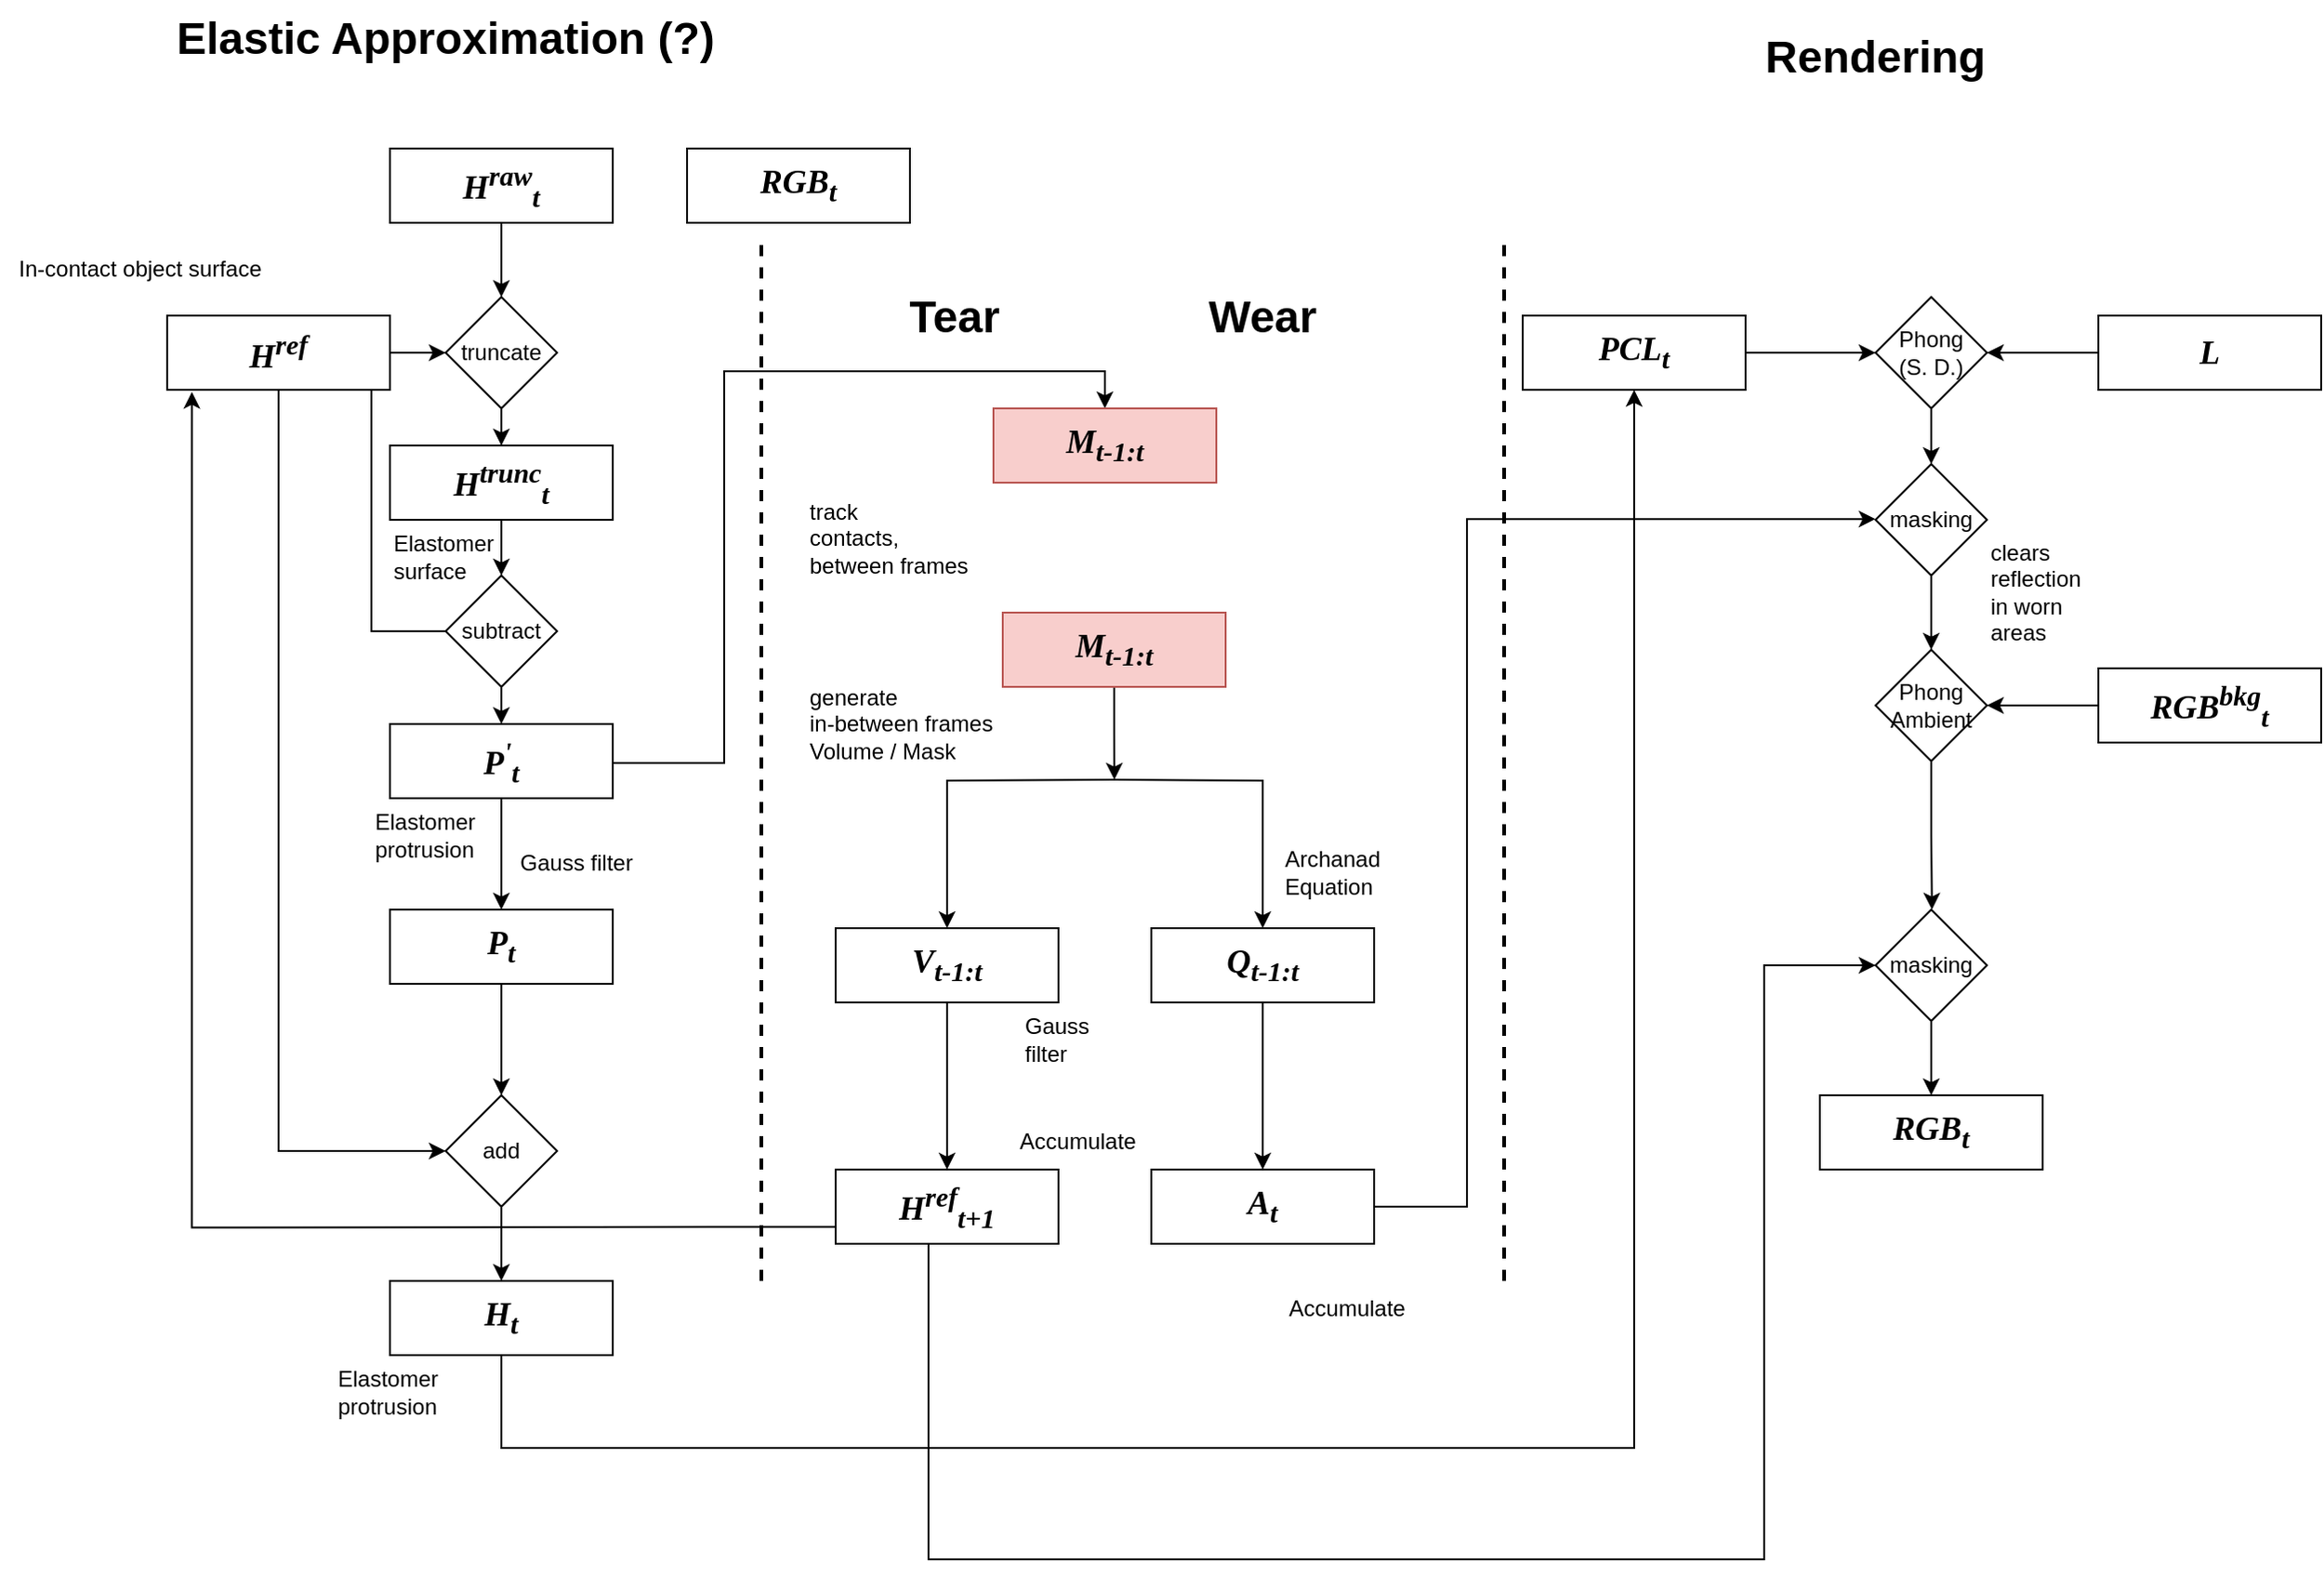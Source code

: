 <mxfile version="24.1.0" type="device" pages="3">
  <diagram name="Extending Daniel&#39;s method" id="ooUqjmjmIbfrKa-mcpCX">
    <mxGraphModel dx="3482" dy="1335" grid="1" gridSize="10" guides="1" tooltips="1" connect="1" arrows="1" fold="1" page="1" pageScale="1" pageWidth="1169" pageHeight="827" math="0" shadow="0">
      <root>
        <mxCell id="0" />
        <mxCell id="1" parent="0" />
        <mxCell id="TAh-2UNmr6XDwjrgwEQg-4" style="edgeStyle=orthogonalEdgeStyle;rounded=0;orthogonalLoop=1;jettySize=auto;html=1;exitX=1;exitY=0.5;exitDx=0;exitDy=0;entryX=0;entryY=0.5;entryDx=0;entryDy=0;" parent="1" source="HhCScHTacRyFB8H0T7YY-1" target="TAh-2UNmr6XDwjrgwEQg-10" edge="1">
          <mxGeometry relative="1" as="geometry" />
        </mxCell>
        <mxCell id="TAh-2UNmr6XDwjrgwEQg-6" style="edgeStyle=orthogonalEdgeStyle;rounded=0;orthogonalLoop=1;jettySize=auto;html=1;exitX=0.996;exitY=0.846;exitDx=0;exitDy=0;entryX=1;entryY=0.5;entryDx=0;entryDy=0;exitPerimeter=0;" parent="1" source="HhCScHTacRyFB8H0T7YY-1" target="TAh-2UNmr6XDwjrgwEQg-14" edge="1">
          <mxGeometry relative="1" as="geometry">
            <mxPoint x="210" y="410" as="targetPoint" />
            <Array as="points">
              <mxPoint x="120" y="260" />
              <mxPoint x="110" y="260" />
              <mxPoint x="110" y="410" />
            </Array>
          </mxGeometry>
        </mxCell>
        <mxCell id="TAh-2UNmr6XDwjrgwEQg-19" style="edgeStyle=orthogonalEdgeStyle;rounded=0;orthogonalLoop=1;jettySize=auto;html=1;exitX=1;exitY=0.5;exitDx=0;exitDy=0;entryX=0;entryY=0.5;entryDx=0;entryDy=0;" parent="1" source="HhCScHTacRyFB8H0T7YY-1" target="TAh-2UNmr6XDwjrgwEQg-23" edge="1">
          <mxGeometry relative="1" as="geometry">
            <Array as="points">
              <mxPoint x="120" y="250" />
              <mxPoint x="60" y="250" />
              <mxPoint x="60" y="690" />
            </Array>
          </mxGeometry>
        </mxCell>
        <mxCell id="HhCScHTacRyFB8H0T7YY-1" value="&lt;b&gt;&lt;i&gt;&lt;font style=&quot;font-size: 18px;&quot; face=&quot;Times New Roman&quot;&gt;H&lt;sup&gt;ref&lt;/sup&gt;&lt;/font&gt;&lt;/i&gt;&lt;/b&gt;" style="rounded=0;whiteSpace=wrap;html=1;" parent="1" vertex="1">
          <mxGeometry y="240" width="120" height="40" as="geometry" />
        </mxCell>
        <mxCell id="TAh-2UNmr6XDwjrgwEQg-3" style="edgeStyle=orthogonalEdgeStyle;rounded=0;orthogonalLoop=1;jettySize=auto;html=1;exitX=0.5;exitY=1;exitDx=0;exitDy=0;entryX=0.5;entryY=0;entryDx=0;entryDy=0;" parent="1" source="TAh-2UNmr6XDwjrgwEQg-1" target="TAh-2UNmr6XDwjrgwEQg-10" edge="1">
          <mxGeometry relative="1" as="geometry" />
        </mxCell>
        <mxCell id="TAh-2UNmr6XDwjrgwEQg-1" value="&lt;b&gt;&lt;i&gt;&lt;font style=&quot;font-size: 18px;&quot; face=&quot;Times New Roman&quot;&gt;H&lt;sup&gt;raw&lt;/sup&gt;&lt;sub&gt;t&lt;/sub&gt;&lt;/font&gt;&lt;/i&gt;&lt;/b&gt;" style="rounded=0;whiteSpace=wrap;html=1;" parent="1" vertex="1">
          <mxGeometry x="120" y="150" width="120" height="40" as="geometry" />
        </mxCell>
        <mxCell id="TAh-2UNmr6XDwjrgwEQg-7" style="edgeStyle=orthogonalEdgeStyle;rounded=0;orthogonalLoop=1;jettySize=auto;html=1;exitX=0.5;exitY=1;exitDx=0;exitDy=0;entryX=0.5;entryY=0;entryDx=0;entryDy=0;" parent="1" source="TAh-2UNmr6XDwjrgwEQg-2" target="TAh-2UNmr6XDwjrgwEQg-14" edge="1">
          <mxGeometry relative="1" as="geometry">
            <mxPoint x="179.94" y="384.02" as="targetPoint" />
          </mxGeometry>
        </mxCell>
        <mxCell id="TAh-2UNmr6XDwjrgwEQg-2" value="&lt;b&gt;&lt;i&gt;&lt;font style=&quot;font-size: 18px;&quot; face=&quot;Times New Roman&quot;&gt;H&lt;sup&gt;trunc&lt;/sup&gt;&lt;sub&gt;t&lt;/sub&gt;&lt;/font&gt;&lt;/i&gt;&lt;/b&gt;" style="rounded=0;whiteSpace=wrap;html=1;" parent="1" vertex="1">
          <mxGeometry x="120" y="310" width="120" height="40" as="geometry" />
        </mxCell>
        <mxCell id="TAh-2UNmr6XDwjrgwEQg-17" style="edgeStyle=orthogonalEdgeStyle;rounded=0;orthogonalLoop=1;jettySize=auto;html=1;exitX=0.5;exitY=1;exitDx=0;exitDy=0;entryX=0.5;entryY=0;entryDx=0;entryDy=0;" parent="1" source="TAh-2UNmr6XDwjrgwEQg-5" target="TAh-2UNmr6XDwjrgwEQg-15" edge="1">
          <mxGeometry relative="1" as="geometry">
            <mxPoint x="180" y="600" as="targetPoint" />
          </mxGeometry>
        </mxCell>
        <mxCell id="TAh-2UNmr6XDwjrgwEQg-52" style="edgeStyle=orthogonalEdgeStyle;rounded=0;orthogonalLoop=1;jettySize=auto;html=1;exitX=1;exitY=0.5;exitDx=0;exitDy=0;entryX=0.5;entryY=0;entryDx=0;entryDy=0;" parent="1" target="TAh-2UNmr6XDwjrgwEQg-56" edge="1">
          <mxGeometry relative="1" as="geometry">
            <mxPoint x="383.66" y="272.16" as="targetPoint" />
            <mxPoint x="220" y="480" as="sourcePoint" />
            <Array as="points">
              <mxPoint x="300" y="481" />
              <mxPoint x="300" y="270" />
              <mxPoint x="505" y="270" />
            </Array>
          </mxGeometry>
        </mxCell>
        <mxCell id="TAh-2UNmr6XDwjrgwEQg-5" value="&lt;b&gt;&lt;i&gt;&lt;font style=&quot;font-size: 18px;&quot; face=&quot;Times New Roman&quot;&gt;P&lt;sup&gt;&#39;&lt;/sup&gt;&lt;sub&gt;t&lt;/sub&gt;&lt;/font&gt;&lt;/i&gt;&lt;/b&gt;" style="rounded=0;whiteSpace=wrap;html=1;" parent="1" vertex="1">
          <mxGeometry x="120" y="460" width="120" height="40" as="geometry" />
        </mxCell>
        <mxCell id="TAh-2UNmr6XDwjrgwEQg-11" style="edgeStyle=orthogonalEdgeStyle;rounded=0;orthogonalLoop=1;jettySize=auto;html=1;exitX=0.5;exitY=1;exitDx=0;exitDy=0;" parent="1" source="TAh-2UNmr6XDwjrgwEQg-10" target="TAh-2UNmr6XDwjrgwEQg-2" edge="1">
          <mxGeometry relative="1" as="geometry" />
        </mxCell>
        <mxCell id="TAh-2UNmr6XDwjrgwEQg-10" value="truncate" style="rhombus;whiteSpace=wrap;html=1;" parent="1" vertex="1">
          <mxGeometry x="150" y="230" width="60" height="60" as="geometry" />
        </mxCell>
        <mxCell id="TAh-2UNmr6XDwjrgwEQg-13" style="edgeStyle=orthogonalEdgeStyle;rounded=0;orthogonalLoop=1;jettySize=auto;html=1;exitX=0.526;exitY=0.953;exitDx=0;exitDy=0;entryX=0.5;entryY=0;entryDx=0;entryDy=0;exitPerimeter=0;" parent="1" source="TAh-2UNmr6XDwjrgwEQg-14" target="TAh-2UNmr6XDwjrgwEQg-5" edge="1">
          <mxGeometry relative="1" as="geometry">
            <mxPoint x="180" y="440" as="sourcePoint" />
          </mxGeometry>
        </mxCell>
        <mxCell id="TAh-2UNmr6XDwjrgwEQg-14" value="subtract" style="rhombus;whiteSpace=wrap;html=1;" parent="1" vertex="1">
          <mxGeometry x="150" y="380" width="60" height="60" as="geometry" />
        </mxCell>
        <mxCell id="TAh-2UNmr6XDwjrgwEQg-26" style="edgeStyle=orthogonalEdgeStyle;rounded=0;orthogonalLoop=1;jettySize=auto;html=1;exitX=0.5;exitY=1;exitDx=0;exitDy=0;entryX=0.5;entryY=0;entryDx=0;entryDy=0;" parent="1" source="TAh-2UNmr6XDwjrgwEQg-15" target="TAh-2UNmr6XDwjrgwEQg-23" edge="1">
          <mxGeometry relative="1" as="geometry" />
        </mxCell>
        <mxCell id="TAh-2UNmr6XDwjrgwEQg-15" value="&lt;b&gt;&lt;i&gt;&lt;font style=&quot;font-size: 18px;&quot; face=&quot;Times New Roman&quot;&gt;P&lt;sub&gt;t&lt;/sub&gt;&lt;/font&gt;&lt;/i&gt;&lt;/b&gt;" style="rounded=0;whiteSpace=wrap;html=1;" parent="1" vertex="1">
          <mxGeometry x="120" y="560" width="120" height="40" as="geometry" />
        </mxCell>
        <mxCell id="TAh-2UNmr6XDwjrgwEQg-36" style="edgeStyle=orthogonalEdgeStyle;rounded=0;orthogonalLoop=1;jettySize=auto;html=1;exitX=1;exitY=0.5;exitDx=0;exitDy=0;" parent="1" source="TAh-2UNmr6XDwjrgwEQg-20" edge="1">
          <mxGeometry relative="1" as="geometry">
            <mxPoint x="920" y="260" as="targetPoint" />
          </mxGeometry>
        </mxCell>
        <mxCell id="TAh-2UNmr6XDwjrgwEQg-20" value="&lt;b&gt;&lt;i&gt;&lt;font style=&quot;font-size: 18px;&quot; face=&quot;Times New Roman&quot;&gt;PCL&lt;sub&gt;t&lt;/sub&gt;&lt;/font&gt;&lt;/i&gt;&lt;/b&gt;" style="rounded=0;whiteSpace=wrap;html=1;" parent="1" vertex="1">
          <mxGeometry x="730" y="240" width="120" height="40" as="geometry" />
        </mxCell>
        <mxCell id="TAh-2UNmr6XDwjrgwEQg-21" value="" style="endArrow=none;dashed=1;html=1;strokeWidth=2;rounded=0;" parent="1" edge="1">
          <mxGeometry width="50" height="50" relative="1" as="geometry">
            <mxPoint x="320" y="760" as="sourcePoint" />
            <mxPoint x="320" y="196" as="targetPoint" />
          </mxGeometry>
        </mxCell>
        <mxCell id="TAh-2UNmr6XDwjrgwEQg-35" style="edgeStyle=orthogonalEdgeStyle;rounded=0;orthogonalLoop=1;jettySize=auto;html=1;exitX=0.5;exitY=1;exitDx=0;exitDy=0;" parent="1" source="TAh-2UNmr6XDwjrgwEQg-22" target="TAh-2UNmr6XDwjrgwEQg-20" edge="1">
          <mxGeometry relative="1" as="geometry">
            <Array as="points">
              <mxPoint x="180" y="850" />
              <mxPoint x="790" y="850" />
            </Array>
          </mxGeometry>
        </mxCell>
        <mxCell id="TAh-2UNmr6XDwjrgwEQg-22" value="&lt;b&gt;&lt;i&gt;&lt;font style=&quot;font-size: 18px;&quot; face=&quot;Times New Roman&quot;&gt;H&lt;sub&gt;t&lt;/sub&gt;&lt;/font&gt;&lt;/i&gt;&lt;/b&gt;" style="rounded=0;whiteSpace=wrap;html=1;" parent="1" vertex="1">
          <mxGeometry x="120" y="760" width="120" height="40" as="geometry" />
        </mxCell>
        <mxCell id="TAh-2UNmr6XDwjrgwEQg-25" style="edgeStyle=orthogonalEdgeStyle;rounded=0;orthogonalLoop=1;jettySize=auto;html=1;exitX=0.5;exitY=1;exitDx=0;exitDy=0;entryX=0.5;entryY=0;entryDx=0;entryDy=0;" parent="1" source="TAh-2UNmr6XDwjrgwEQg-23" target="TAh-2UNmr6XDwjrgwEQg-22" edge="1">
          <mxGeometry relative="1" as="geometry" />
        </mxCell>
        <mxCell id="TAh-2UNmr6XDwjrgwEQg-23" value="add" style="rhombus;whiteSpace=wrap;html=1;" parent="1" vertex="1">
          <mxGeometry x="150" y="660" width="60" height="60" as="geometry" />
        </mxCell>
        <mxCell id="TAh-2UNmr6XDwjrgwEQg-27" value="" style="endArrow=none;dashed=1;html=1;strokeWidth=2;rounded=0;" parent="1" edge="1">
          <mxGeometry width="50" height="50" relative="1" as="geometry">
            <mxPoint x="720" y="760" as="sourcePoint" />
            <mxPoint x="720" y="196" as="targetPoint" />
          </mxGeometry>
        </mxCell>
        <mxCell id="TAh-2UNmr6XDwjrgwEQg-28" value="&lt;h1 style=&quot;margin-top: 0px;&quot;&gt;Elastic Approximation (?)&lt;/h1&gt;" style="text;html=1;whiteSpace=wrap;overflow=hidden;rounded=0;align=center;" parent="1" vertex="1">
          <mxGeometry x="-30" y="70" width="360" height="40" as="geometry" />
        </mxCell>
        <mxCell id="TAh-2UNmr6XDwjrgwEQg-29" value="&lt;h1 style=&quot;margin-top: 0px;&quot;&gt;Rendering&lt;/h1&gt;" style="text;html=1;whiteSpace=wrap;overflow=hidden;rounded=0;align=center;" parent="1" vertex="1">
          <mxGeometry x="740" y="80" width="360" height="40" as="geometry" />
        </mxCell>
        <mxCell id="TAh-2UNmr6XDwjrgwEQg-30" value="In-contact object surface" style="text;html=1;align=center;verticalAlign=middle;resizable=0;points=[];autosize=1;strokeColor=none;fillColor=none;" parent="1" vertex="1">
          <mxGeometry x="-90" y="200" width="150" height="30" as="geometry" />
        </mxCell>
        <mxCell id="TAh-2UNmr6XDwjrgwEQg-31" value="Elastomer&amp;nbsp;&lt;div&gt;surface&lt;/div&gt;" style="text;html=1;align=left;verticalAlign=middle;resizable=0;points=[];autosize=1;strokeColor=none;fillColor=none;" parent="1" vertex="1">
          <mxGeometry x="120" y="350" width="80" height="40" as="geometry" />
        </mxCell>
        <mxCell id="TAh-2UNmr6XDwjrgwEQg-32" value="Elastomer&amp;nbsp;&lt;div&gt;protrusion&lt;/div&gt;" style="text;html=1;align=left;verticalAlign=middle;resizable=0;points=[];autosize=1;strokeColor=none;fillColor=none;" parent="1" vertex="1">
          <mxGeometry x="110" y="500" width="80" height="40" as="geometry" />
        </mxCell>
        <mxCell id="TAh-2UNmr6XDwjrgwEQg-33" value="Elastomer&amp;nbsp;&lt;div&gt;protrusion&lt;/div&gt;" style="text;html=1;align=left;verticalAlign=middle;resizable=0;points=[];autosize=1;strokeColor=none;fillColor=none;" parent="1" vertex="1">
          <mxGeometry x="90" y="800" width="80" height="40" as="geometry" />
        </mxCell>
        <mxCell id="TAh-2UNmr6XDwjrgwEQg-37" value="&lt;b&gt;&lt;i&gt;&lt;font style=&quot;font-size: 18px;&quot; face=&quot;Times New Roman&quot;&gt;RGB&lt;sub&gt;t&lt;/sub&gt;&lt;/font&gt;&lt;/i&gt;&lt;/b&gt;" style="rounded=0;whiteSpace=wrap;html=1;" parent="1" vertex="1">
          <mxGeometry x="280" y="150" width="120" height="40" as="geometry" />
        </mxCell>
        <mxCell id="TAh-2UNmr6XDwjrgwEQg-45" style="edgeStyle=orthogonalEdgeStyle;rounded=0;orthogonalLoop=1;jettySize=auto;html=1;exitX=0;exitY=0.5;exitDx=0;exitDy=0;entryX=1;entryY=0.5;entryDx=0;entryDy=0;" parent="1" source="TAh-2UNmr6XDwjrgwEQg-39" target="TAh-2UNmr6XDwjrgwEQg-44" edge="1">
          <mxGeometry relative="1" as="geometry" />
        </mxCell>
        <mxCell id="TAh-2UNmr6XDwjrgwEQg-39" value="&lt;b&gt;&lt;i&gt;&lt;font style=&quot;font-size: 18px;&quot; face=&quot;Times New Roman&quot;&gt;RGB&lt;sup&gt;bkg&lt;/sup&gt;&lt;sub&gt;t&lt;/sub&gt;&lt;/font&gt;&lt;/i&gt;&lt;/b&gt;" style="rounded=0;whiteSpace=wrap;html=1;" parent="1" vertex="1">
          <mxGeometry x="1040" y="430" width="120" height="40" as="geometry" />
        </mxCell>
        <mxCell id="TAh-2UNmr6XDwjrgwEQg-41" style="edgeStyle=orthogonalEdgeStyle;rounded=0;orthogonalLoop=1;jettySize=auto;html=1;exitX=0;exitY=0.5;exitDx=0;exitDy=0;entryX=1;entryY=0.5;entryDx=0;entryDy=0;" parent="1" source="TAh-2UNmr6XDwjrgwEQg-40" target="TAh-2UNmr6XDwjrgwEQg-42" edge="1">
          <mxGeometry relative="1" as="geometry">
            <mxPoint x="1010" y="260" as="targetPoint" />
          </mxGeometry>
        </mxCell>
        <mxCell id="TAh-2UNmr6XDwjrgwEQg-40" value="&lt;font face=&quot;Times New Roman&quot;&gt;&lt;span style=&quot;font-size: 18px;&quot;&gt;&lt;b&gt;&lt;i&gt;L&lt;/i&gt;&lt;/b&gt;&lt;/span&gt;&lt;/font&gt;" style="rounded=0;whiteSpace=wrap;html=1;" parent="1" vertex="1">
          <mxGeometry x="1040" y="240" width="120" height="40" as="geometry" />
        </mxCell>
        <mxCell id="TAh-2UNmr6XDwjrgwEQg-43" style="edgeStyle=orthogonalEdgeStyle;rounded=0;orthogonalLoop=1;jettySize=auto;html=1;exitX=0.5;exitY=1;exitDx=0;exitDy=0;" parent="1" source="TAh-2UNmr6XDwjrgwEQg-46" target="TAh-2UNmr6XDwjrgwEQg-44" edge="1">
          <mxGeometry relative="1" as="geometry">
            <mxPoint x="950" y="370" as="targetPoint" />
          </mxGeometry>
        </mxCell>
        <mxCell id="TAh-2UNmr6XDwjrgwEQg-47" style="edgeStyle=orthogonalEdgeStyle;rounded=0;orthogonalLoop=1;jettySize=auto;html=1;exitX=0.5;exitY=1;exitDx=0;exitDy=0;entryX=0.5;entryY=0;entryDx=0;entryDy=0;" parent="1" source="TAh-2UNmr6XDwjrgwEQg-42" target="TAh-2UNmr6XDwjrgwEQg-46" edge="1">
          <mxGeometry relative="1" as="geometry" />
        </mxCell>
        <mxCell id="TAh-2UNmr6XDwjrgwEQg-42" value="Phong&lt;br&gt;(S. D.)" style="rhombus;whiteSpace=wrap;html=1;" parent="1" vertex="1">
          <mxGeometry x="920" y="230" width="60" height="60" as="geometry" />
        </mxCell>
        <mxCell id="TAh-2UNmr6XDwjrgwEQg-80" style="edgeStyle=orthogonalEdgeStyle;rounded=0;orthogonalLoop=1;jettySize=auto;html=1;exitX=0.5;exitY=1;exitDx=0;exitDy=0;" parent="1" source="TAh-2UNmr6XDwjrgwEQg-44" edge="1">
          <mxGeometry relative="1" as="geometry">
            <mxPoint x="950.391" y="560" as="targetPoint" />
          </mxGeometry>
        </mxCell>
        <mxCell id="TAh-2UNmr6XDwjrgwEQg-44" value="Phong&lt;br&gt;Ambient" style="rhombus;whiteSpace=wrap;html=1;" parent="1" vertex="1">
          <mxGeometry x="920" y="420" width="60" height="60" as="geometry" />
        </mxCell>
        <mxCell id="TAh-2UNmr6XDwjrgwEQg-46" value="masking" style="rhombus;whiteSpace=wrap;html=1;" parent="1" vertex="1">
          <mxGeometry x="920" y="320" width="60" height="60" as="geometry" />
        </mxCell>
        <mxCell id="TAh-2UNmr6XDwjrgwEQg-79" style="edgeStyle=orthogonalEdgeStyle;rounded=0;orthogonalLoop=1;jettySize=auto;html=1;exitX=0.5;exitY=1;exitDx=0;exitDy=0;entryX=0;entryY=0.5;entryDx=0;entryDy=0;" parent="1" source="TAh-2UNmr6XDwjrgwEQg-48" target="TAh-2UNmr6XDwjrgwEQg-81" edge="1">
          <mxGeometry relative="1" as="geometry">
            <mxPoint x="900" y="540" as="targetPoint" />
            <Array as="points">
              <mxPoint x="410" y="740" />
              <mxPoint x="410" y="910" />
              <mxPoint x="860" y="910" />
              <mxPoint x="860" y="590" />
            </Array>
          </mxGeometry>
        </mxCell>
        <mxCell id="TAh-2UNmr6XDwjrgwEQg-48" value="&lt;b&gt;&lt;i&gt;&lt;font style=&quot;font-size: 18px;&quot; face=&quot;Times New Roman&quot;&gt;H&lt;sup&gt;ref&lt;/sup&gt;&lt;sub&gt;t+1&lt;/sub&gt;&lt;/font&gt;&lt;/i&gt;&lt;/b&gt;" style="rounded=0;whiteSpace=wrap;html=1;" parent="1" vertex="1">
          <mxGeometry x="360" y="700" width="120" height="40" as="geometry" />
        </mxCell>
        <mxCell id="TAh-2UNmr6XDwjrgwEQg-49" style="edgeStyle=orthogonalEdgeStyle;rounded=0;orthogonalLoop=1;jettySize=auto;html=1;exitX=1;exitY=0.5;exitDx=0;exitDy=0;entryX=0;entryY=0.493;entryDx=0;entryDy=0;entryPerimeter=0;" parent="1" source="TAh-2UNmr6XDwjrgwEQg-72" target="TAh-2UNmr6XDwjrgwEQg-46" edge="1">
          <mxGeometry relative="1" as="geometry">
            <Array as="points">
              <mxPoint x="700" y="720" />
              <mxPoint x="700" y="350" />
            </Array>
          </mxGeometry>
        </mxCell>
        <mxCell id="TAh-2UNmr6XDwjrgwEQg-50" value="clears reflection in worn areas&amp;nbsp;" style="text;html=1;align=left;verticalAlign=middle;whiteSpace=wrap;rounded=0;" parent="1" vertex="1">
          <mxGeometry x="980" y="374" width="60" height="30" as="geometry" />
        </mxCell>
        <mxCell id="TAh-2UNmr6XDwjrgwEQg-55" value="track&amp;nbsp;&lt;div&gt;contacts,&amp;nbsp;&lt;/div&gt;&lt;div&gt;between frames&lt;/div&gt;" style="text;html=1;align=left;verticalAlign=middle;resizable=0;points=[];autosize=1;strokeColor=none;fillColor=none;" parent="1" vertex="1">
          <mxGeometry x="344" y="330" width="110" height="60" as="geometry" />
        </mxCell>
        <mxCell id="TAh-2UNmr6XDwjrgwEQg-58" style="edgeStyle=orthogonalEdgeStyle;rounded=0;orthogonalLoop=1;jettySize=auto;html=1;exitX=0.5;exitY=1;exitDx=0;exitDy=0;" parent="1" target="TAh-2UNmr6XDwjrgwEQg-59" edge="1">
          <mxGeometry relative="1" as="geometry">
            <mxPoint x="439.917" y="540" as="targetPoint" />
            <mxPoint x="510" y="490" as="sourcePoint" />
          </mxGeometry>
        </mxCell>
        <mxCell id="TAh-2UNmr6XDwjrgwEQg-77" style="edgeStyle=orthogonalEdgeStyle;rounded=0;orthogonalLoop=1;jettySize=auto;html=1;exitX=0.5;exitY=1;exitDx=0;exitDy=0;entryX=0.5;entryY=0;entryDx=0;entryDy=0;" parent="1" target="TAh-2UNmr6XDwjrgwEQg-76" edge="1">
          <mxGeometry relative="1" as="geometry">
            <mxPoint x="510" y="490" as="sourcePoint" />
          </mxGeometry>
        </mxCell>
        <mxCell id="TAh-2UNmr6XDwjrgwEQg-87" style="edgeStyle=orthogonalEdgeStyle;rounded=0;orthogonalLoop=1;jettySize=auto;html=1;exitX=0.5;exitY=1;exitDx=0;exitDy=0;" parent="1" source="TAh-2UNmr6XDwjrgwEQg-88" edge="1">
          <mxGeometry relative="1" as="geometry">
            <mxPoint x="510.098" y="490" as="targetPoint" />
          </mxGeometry>
        </mxCell>
        <mxCell id="TAh-2UNmr6XDwjrgwEQg-56" value="&lt;b&gt;&lt;i&gt;&lt;font style=&quot;font-size: 18px;&quot; face=&quot;Times New Roman&quot;&gt;M&lt;sub&gt;t-1:t&lt;/sub&gt;&lt;/font&gt;&lt;/i&gt;&lt;/b&gt;" style="rounded=0;whiteSpace=wrap;html=1;fillColor=#f8cecc;strokeColor=#b85450;" parent="1" vertex="1">
          <mxGeometry x="445" y="290" width="120" height="40" as="geometry" />
        </mxCell>
        <mxCell id="TAh-2UNmr6XDwjrgwEQg-59" value="&lt;font face=&quot;Times New Roman&quot;&gt;&lt;span style=&quot;font-size: 18px;&quot;&gt;&lt;b&gt;&lt;i&gt;V&lt;sub&gt;t-1:t&lt;/sub&gt;&lt;/i&gt;&lt;/b&gt;&lt;/span&gt;&lt;/font&gt;" style="rounded=0;whiteSpace=wrap;html=1;" parent="1" vertex="1">
          <mxGeometry x="360" y="570" width="120" height="40" as="geometry" />
        </mxCell>
        <mxCell id="TAh-2UNmr6XDwjrgwEQg-60" value="generate&amp;nbsp; &lt;br&gt;in-between frames&amp;nbsp;&lt;br&gt;Volume / Mask" style="text;html=1;align=left;verticalAlign=middle;resizable=0;points=[];autosize=1;strokeColor=none;fillColor=none;" parent="1" vertex="1">
          <mxGeometry x="344" y="430" width="130" height="60" as="geometry" />
        </mxCell>
        <mxCell id="TAh-2UNmr6XDwjrgwEQg-61" value="Gauss&amp;nbsp;&lt;div&gt;filter&lt;/div&gt;" style="text;html=1;align=left;verticalAlign=middle;resizable=0;points=[];autosize=1;strokeColor=none;fillColor=none;" parent="1" vertex="1">
          <mxGeometry x="460" y="610" width="60" height="40" as="geometry" />
        </mxCell>
        <mxCell id="TAh-2UNmr6XDwjrgwEQg-63" value="&lt;h1 style=&quot;margin-top: 0px;&quot;&gt;Wear&lt;/h1&gt;" style="text;html=1;whiteSpace=wrap;overflow=hidden;rounded=0;align=center;" parent="1" vertex="1">
          <mxGeometry x="550" y="220" width="80" height="40" as="geometry" />
        </mxCell>
        <mxCell id="TAh-2UNmr6XDwjrgwEQg-65" value="Gauss filter" style="text;html=1;align=center;verticalAlign=middle;resizable=0;points=[];autosize=1;strokeColor=none;fillColor=none;" parent="1" vertex="1">
          <mxGeometry x="180" y="520" width="80" height="30" as="geometry" />
        </mxCell>
        <mxCell id="TAh-2UNmr6XDwjrgwEQg-66" value="&lt;h1 style=&quot;margin-top: 0px;&quot;&gt;Tear&lt;/h1&gt;" style="text;html=1;whiteSpace=wrap;overflow=hidden;rounded=0;align=center;" parent="1" vertex="1">
          <mxGeometry x="384" y="220" width="80" height="40" as="geometry" />
        </mxCell>
        <mxCell id="TAh-2UNmr6XDwjrgwEQg-68" style="edgeStyle=orthogonalEdgeStyle;rounded=0;orthogonalLoop=1;jettySize=auto;html=1;entryX=0.5;entryY=0;entryDx=0;entryDy=0;" parent="1" source="TAh-2UNmr6XDwjrgwEQg-59" target="TAh-2UNmr6XDwjrgwEQg-48" edge="1">
          <mxGeometry relative="1" as="geometry">
            <mxPoint x="440" y="510" as="sourcePoint" />
          </mxGeometry>
        </mxCell>
        <mxCell id="TAh-2UNmr6XDwjrgwEQg-69" value="Accumulate" style="text;html=1;align=center;verticalAlign=middle;resizable=0;points=[];autosize=1;strokeColor=none;fillColor=none;" parent="1" vertex="1">
          <mxGeometry x="445" y="670" width="90" height="30" as="geometry" />
        </mxCell>
        <mxCell id="TAh-2UNmr6XDwjrgwEQg-72" value="&lt;b&gt;&lt;i&gt;&lt;font style=&quot;font-size: 18px;&quot; face=&quot;Times New Roman&quot;&gt;A&lt;sub&gt;t&lt;/sub&gt;&lt;/font&gt;&lt;/i&gt;&lt;/b&gt;" style="rounded=0;whiteSpace=wrap;html=1;" parent="1" vertex="1">
          <mxGeometry x="530" y="700" width="120" height="40" as="geometry" />
        </mxCell>
        <mxCell id="TAh-2UNmr6XDwjrgwEQg-78" style="edgeStyle=orthogonalEdgeStyle;rounded=0;orthogonalLoop=1;jettySize=auto;html=1;exitX=0.5;exitY=1;exitDx=0;exitDy=0;" parent="1" source="TAh-2UNmr6XDwjrgwEQg-76" target="TAh-2UNmr6XDwjrgwEQg-72" edge="1">
          <mxGeometry relative="1" as="geometry" />
        </mxCell>
        <mxCell id="TAh-2UNmr6XDwjrgwEQg-76" value="&lt;font face=&quot;Times New Roman&quot;&gt;&lt;span style=&quot;font-size: 18px;&quot;&gt;&lt;b&gt;&lt;i&gt;Q&lt;sub&gt;t-1:t&lt;/sub&gt;&lt;/i&gt;&lt;/b&gt;&lt;/span&gt;&lt;/font&gt;" style="rounded=0;whiteSpace=wrap;html=1;" parent="1" vertex="1">
          <mxGeometry x="530" y="570" width="120" height="40" as="geometry" />
        </mxCell>
        <mxCell id="TAh-2UNmr6XDwjrgwEQg-83" style="edgeStyle=orthogonalEdgeStyle;rounded=0;orthogonalLoop=1;jettySize=auto;html=1;exitX=0.5;exitY=1;exitDx=0;exitDy=0;" parent="1" source="TAh-2UNmr6XDwjrgwEQg-81" target="TAh-2UNmr6XDwjrgwEQg-82" edge="1">
          <mxGeometry relative="1" as="geometry" />
        </mxCell>
        <mxCell id="TAh-2UNmr6XDwjrgwEQg-81" value="masking" style="rhombus;whiteSpace=wrap;html=1;" parent="1" vertex="1">
          <mxGeometry x="920" y="560" width="60" height="60" as="geometry" />
        </mxCell>
        <mxCell id="TAh-2UNmr6XDwjrgwEQg-82" value="&lt;b&gt;&lt;i&gt;&lt;font style=&quot;font-size: 18px;&quot; face=&quot;Times New Roman&quot;&gt;RGB&lt;sub&gt;t&lt;/sub&gt;&lt;/font&gt;&lt;/i&gt;&lt;/b&gt;" style="rounded=0;whiteSpace=wrap;html=1;" parent="1" vertex="1">
          <mxGeometry x="890" y="660" width="120" height="40" as="geometry" />
        </mxCell>
        <mxCell id="TAh-2UNmr6XDwjrgwEQg-84" value="Archanad&lt;br&gt;Equation" style="text;html=1;align=left;verticalAlign=middle;resizable=0;points=[];autosize=1;strokeColor=none;fillColor=none;" parent="1" vertex="1">
          <mxGeometry x="600" y="520" width="70" height="40" as="geometry" />
        </mxCell>
        <mxCell id="TAh-2UNmr6XDwjrgwEQg-85" value="Accumulate" style="text;html=1;align=center;verticalAlign=middle;resizable=0;points=[];autosize=1;strokeColor=none;fillColor=none;" parent="1" vertex="1">
          <mxGeometry x="590" y="760" width="90" height="30" as="geometry" />
        </mxCell>
        <mxCell id="TAh-2UNmr6XDwjrgwEQg-88" value="&lt;b&gt;&lt;i&gt;&lt;font style=&quot;font-size: 18px;&quot; face=&quot;Times New Roman&quot;&gt;M&lt;sub&gt;t-1:t&lt;/sub&gt;&lt;/font&gt;&lt;/i&gt;&lt;/b&gt;" style="rounded=0;whiteSpace=wrap;html=1;fillColor=#f8cecc;strokeColor=#b85450;" parent="1" vertex="1">
          <mxGeometry x="450" y="400" width="120" height="40" as="geometry" />
        </mxCell>
        <mxCell id="TAh-2UNmr6XDwjrgwEQg-89" style="edgeStyle=orthogonalEdgeStyle;rounded=0;orthogonalLoop=1;jettySize=auto;html=1;entryX=0.111;entryY=1.028;entryDx=0;entryDy=0;entryPerimeter=0;" parent="1" target="HhCScHTacRyFB8H0T7YY-1" edge="1">
          <mxGeometry relative="1" as="geometry">
            <mxPoint x="360" y="730.84" as="sourcePoint" />
            <mxPoint x="12.84" y="290.0" as="targetPoint" />
          </mxGeometry>
        </mxCell>
      </root>
    </mxGraphModel>
  </diagram>
  <diagram id="mXskV55LJafWs8N0YI51" name="Xuyang+Tacchi method">
    <mxGraphModel dx="1720" dy="993" grid="1" gridSize="10" guides="1" tooltips="1" connect="1" arrows="1" fold="1" page="1" pageScale="1" pageWidth="1169" pageHeight="827" math="0" shadow="0">
      <root>
        <mxCell id="0" />
        <mxCell id="1" parent="0" />
        <mxCell id="xMh2-OpjqQBUqyV7s-8E-3" style="edgeStyle=orthogonalEdgeStyle;rounded=0;orthogonalLoop=1;jettySize=auto;html=1;exitX=0.5;exitY=1;exitDx=0;exitDy=0;entryX=0.5;entryY=0;entryDx=0;entryDy=0;" edge="1" parent="1" source="xMh2-OpjqQBUqyV7s-8E-1" target="xMh2-OpjqQBUqyV7s-8E-4">
          <mxGeometry relative="1" as="geometry">
            <mxPoint x="720" y="570" as="targetPoint" />
          </mxGeometry>
        </mxCell>
        <mxCell id="xMh2-OpjqQBUqyV7s-8E-1" value="Depth map" style="rounded=0;whiteSpace=wrap;html=1;" vertex="1" parent="1">
          <mxGeometry x="660" y="430" width="120" height="60" as="geometry" />
        </mxCell>
        <mxCell id="xMh2-OpjqQBUqyV7s-8E-4" value="RGB tactile" style="rounded=0;whiteSpace=wrap;html=1;" vertex="1" parent="1">
          <mxGeometry x="660" y="580" width="120" height="60" as="geometry" />
        </mxCell>
        <mxCell id="xMh2-OpjqQBUqyV7s-8E-5" value="daniels&amp;nbsp;&lt;div&gt;method&lt;/div&gt;" style="text;html=1;align=center;verticalAlign=middle;resizable=0;points=[];autosize=1;strokeColor=none;fillColor=none;" vertex="1" parent="1">
          <mxGeometry x="730" y="520" width="60" height="40" as="geometry" />
        </mxCell>
        <mxCell id="xMh2-OpjqQBUqyV7s-8E-25" style="edgeStyle=orthogonalEdgeStyle;rounded=0;orthogonalLoop=1;jettySize=auto;html=1;exitX=0;exitY=0.5;exitDx=0;exitDy=0;" edge="1" parent="1" source="xMh2-OpjqQBUqyV7s-8E-6" target="xMh2-OpjqQBUqyV7s-8E-10">
          <mxGeometry relative="1" as="geometry" />
        </mxCell>
        <mxCell id="xMh2-OpjqQBUqyV7s-8E-6" value="mebrane surface&lt;br&gt;(point cloud)&lt;br&gt;&lt;b&gt;position&lt;/b&gt;, velocity" style="rounded=0;whiteSpace=wrap;html=1;" vertex="1" parent="1">
          <mxGeometry x="460" y="260" width="120" height="60" as="geometry" />
        </mxCell>
        <mxCell id="xMh2-OpjqQBUqyV7s-8E-7" style="edgeStyle=orthogonalEdgeStyle;rounded=0;orthogonalLoop=1;jettySize=auto;html=1;entryX=0.483;entryY=-0.029;entryDx=0;entryDy=0;entryPerimeter=0;" edge="1" parent="1" source="xMh2-OpjqQBUqyV7s-8E-6" target="xMh2-OpjqQBUqyV7s-8E-1">
          <mxGeometry relative="1" as="geometry" />
        </mxCell>
        <mxCell id="xMh2-OpjqQBUqyV7s-8E-8" value="Project,&lt;div&gt;using camera&lt;/div&gt;&lt;div&gt;model&amp;nbsp;&lt;br&gt;&amp;nbsp;&lt;/div&gt;" style="text;html=1;align=left;verticalAlign=middle;resizable=0;points=[];autosize=1;strokeColor=none;fillColor=none;" vertex="1" parent="1">
          <mxGeometry x="585" y="290" width="100" height="70" as="geometry" />
        </mxCell>
        <mxCell id="xMh2-OpjqQBUqyV7s-8E-9" value="markers&lt;br&gt;(point cloud)" style="rounded=0;whiteSpace=wrap;html=1;" vertex="1" parent="1">
          <mxGeometry x="240" y="390" width="120" height="60" as="geometry" />
        </mxCell>
        <mxCell id="xMh2-OpjqQBUqyV7s-8E-11" style="edgeStyle=orthogonalEdgeStyle;rounded=0;orthogonalLoop=1;jettySize=auto;html=1;exitX=0.5;exitY=1;exitDx=0;exitDy=0;" edge="1" parent="1" source="xMh2-OpjqQBUqyV7s-8E-10" target="xMh2-OpjqQBUqyV7s-8E-9">
          <mxGeometry relative="1" as="geometry" />
        </mxCell>
        <mxCell id="xMh2-OpjqQBUqyV7s-8E-10" value="particle&amp;nbsp;" style="rounded=0;whiteSpace=wrap;html=1;" vertex="1" parent="1">
          <mxGeometry x="240" y="260" width="120" height="60" as="geometry" />
        </mxCell>
        <mxCell id="xMh2-OpjqQBUqyV7s-8E-12" value="Interpolation&amp;nbsp;&lt;div&gt;method to fill in&lt;/div&gt;&lt;div&gt;some pixels with&lt;/div&gt;&lt;div&gt;zero values &lt;br&gt;&lt;b&gt;Cubic&lt;/b&gt;&amp;nbsp;&lt;b&gt;Interpolation&lt;/b&gt;&lt;/div&gt;" style="text;html=1;align=left;verticalAlign=middle;resizable=0;points=[];autosize=1;strokeColor=none;fillColor=none;" vertex="1" parent="1">
          <mxGeometry x="725" y="340" width="130" height="90" as="geometry" />
        </mxCell>
        <mxCell id="xMh2-OpjqQBUqyV7s-8E-13" value="GelSight&lt;br&gt;generate &lt;br&gt;&lt;b&gt;point cloud&lt;/b&gt;" style="rounded=0;whiteSpace=wrap;html=1;" vertex="1" parent="1">
          <mxGeometry x="410" y="60" width="120" height="60" as="geometry" />
        </mxCell>
        <mxCell id="xMh2-OpjqQBUqyV7s-8E-14" value="GelTip/RoTip&lt;div&gt;Abacus&lt;/div&gt;&lt;div&gt;mesh -&amp;gt; &lt;b&gt;point cloud&lt;/b&gt;&lt;/div&gt;" style="rounded=0;whiteSpace=wrap;html=1;" vertex="1" parent="1">
          <mxGeometry x="540" y="60" width="120" height="60" as="geometry" />
        </mxCell>
        <mxCell id="xMh2-OpjqQBUqyV7s-8E-21" style="edgeStyle=orthogonalEdgeStyle;rounded=0;orthogonalLoop=1;jettySize=auto;html=1;" edge="1" parent="1" source="xMh2-OpjqQBUqyV7s-8E-19" target="xMh2-OpjqQBUqyV7s-8E-20">
          <mxGeometry relative="1" as="geometry" />
        </mxCell>
        <mxCell id="xMh2-OpjqQBUqyV7s-8E-19" value="Indenter&lt;div&gt;&lt;b&gt;point cloud&lt;/b&gt;&lt;/div&gt;" style="rounded=0;whiteSpace=wrap;html=1;" vertex="1" parent="1">
          <mxGeometry x="310" y="170" width="120" height="60" as="geometry" />
        </mxCell>
        <mxCell id="xMh2-OpjqQBUqyV7s-8E-20" value="&lt;span style=&quot;text-wrap: nowrap;&quot;&gt;&lt;b&gt;Contact Model&lt;/b&gt;&lt;br&gt;TAICHI (gpu)&amp;nbsp;&lt;/span&gt;&lt;br style=&quot;text-wrap: nowrap;&quot;&gt;&lt;span style=&quot;text-wrap: nowrap;&quot;&gt;Tacchi (method)&lt;/span&gt;" style="rounded=0;whiteSpace=wrap;html=1;" vertex="1" parent="1">
          <mxGeometry x="460" y="170" width="120" height="60" as="geometry" />
        </mxCell>
        <mxCell id="xMh2-OpjqQBUqyV7s-8E-22" style="edgeStyle=orthogonalEdgeStyle;rounded=0;orthogonalLoop=1;jettySize=auto;html=1;entryX=0.484;entryY=-0.012;entryDx=0;entryDy=0;entryPerimeter=0;" edge="1" parent="1" source="xMh2-OpjqQBUqyV7s-8E-14" target="xMh2-OpjqQBUqyV7s-8E-20">
          <mxGeometry relative="1" as="geometry" />
        </mxCell>
        <mxCell id="xMh2-OpjqQBUqyV7s-8E-23" style="edgeStyle=orthogonalEdgeStyle;rounded=0;orthogonalLoop=1;jettySize=auto;html=1;exitX=0.5;exitY=1;exitDx=0;exitDy=0;entryX=0.487;entryY=-0.002;entryDx=0;entryDy=0;entryPerimeter=0;" edge="1" parent="1" source="xMh2-OpjqQBUqyV7s-8E-13" target="xMh2-OpjqQBUqyV7s-8E-20">
          <mxGeometry relative="1" as="geometry" />
        </mxCell>
        <mxCell id="xMh2-OpjqQBUqyV7s-8E-24" style="edgeStyle=orthogonalEdgeStyle;rounded=0;orthogonalLoop=1;jettySize=auto;html=1;entryX=0.489;entryY=-0.021;entryDx=0;entryDy=0;entryPerimeter=0;" edge="1" parent="1" source="xMh2-OpjqQBUqyV7s-8E-20" target="xMh2-OpjqQBUqyV7s-8E-6">
          <mxGeometry relative="1" as="geometry" />
        </mxCell>
        <mxCell id="xMh2-OpjqQBUqyV7s-8E-26" value="downsample" style="text;html=1;align=center;verticalAlign=middle;resizable=0;points=[];autosize=1;strokeColor=none;fillColor=none;" vertex="1" parent="1">
          <mxGeometry x="375" y="268" width="90" height="30" as="geometry" />
        </mxCell>
        <mxCell id="xMh2-OpjqQBUqyV7s-8E-27" value="&lt;span style=&quot;color: rgb(0, 0, 0); font-family: Helvetica; font-size: 12px; font-style: normal; font-variant-ligatures: normal; font-variant-caps: normal; font-weight: 400; letter-spacing: normal; orphans: 2; text-align: left; text-indent: 0px; text-transform: none; widows: 2; word-spacing: 0px; -webkit-text-stroke-width: 0px; white-space: nowrap; background-color: rgb(251, 251, 251); text-decoration-thickness: initial; text-decoration-style: initial; text-decoration-color: initial; display: inline !important; float: none;&quot;&gt;Material Point Method&lt;/span&gt;&lt;br style=&quot;color: rgb(0, 0, 0); font-family: Helvetica; font-size: 12px; font-style: normal; font-variant-ligatures: normal; font-variant-caps: normal; font-weight: 400; letter-spacing: normal; orphans: 2; text-align: left; text-indent: 0px; text-transform: none; widows: 2; word-spacing: 0px; -webkit-text-stroke-width: 0px; white-space: nowrap; background-color: rgb(251, 251, 251); text-decoration-thickness: initial; text-decoration-style: initial; text-decoration-color: initial;&quot;&gt;&lt;span style=&quot;color: rgb(0, 0, 0); font-family: Helvetica; font-size: 12px; font-style: normal; font-variant-ligatures: normal; font-variant-caps: normal; font-weight: 400; letter-spacing: normal; orphans: 2; text-align: left; text-indent: 0px; text-transform: none; widows: 2; word-spacing: 0px; -webkit-text-stroke-width: 0px; white-space: nowrap; background-color: rgb(251, 251, 251); text-decoration-thickness: initial; text-decoration-style: initial; text-decoration-color: initial; display: inline !important; float: none;&quot;&gt;(&lt;/span&gt;&lt;b style=&quot;color: rgb(0, 0, 0); font-family: Helvetica; font-size: 12px; font-style: normal; font-variant-ligatures: normal; font-variant-caps: normal; letter-spacing: normal; orphans: 2; text-align: left; text-indent: 0px; text-transform: none; widows: 2; word-spacing: 0px; -webkit-text-stroke-width: 0px; white-space: nowrap; background-color: rgb(251, 251, 251); text-decoration-thickness: initial; text-decoration-style: initial; text-decoration-color: initial;&quot;&gt;MPM)&lt;/b&gt;" style="text;whiteSpace=wrap;html=1;" vertex="1" parent="1">
          <mxGeometry x="585" y="175" width="150" height="50" as="geometry" />
        </mxCell>
        <mxCell id="xMh2-OpjqQBUqyV7s-8E-29" style="edgeStyle=orthogonalEdgeStyle;rounded=0;orthogonalLoop=1;jettySize=auto;html=1;exitX=0.5;exitY=1;exitDx=0;exitDy=0;entryX=0.506;entryY=-0.029;entryDx=0;entryDy=0;entryPerimeter=0;" edge="1" parent="1" source="xMh2-OpjqQBUqyV7s-8E-28" target="xMh2-OpjqQBUqyV7s-8E-30">
          <mxGeometry relative="1" as="geometry">
            <mxPoint x="90" y="420" as="targetPoint" />
          </mxGeometry>
        </mxCell>
        <mxCell id="xMh2-OpjqQBUqyV7s-8E-28" value="2D texture" style="rounded=0;whiteSpace=wrap;html=1;" vertex="1" parent="1">
          <mxGeometry x="30" y="60" width="120" height="60" as="geometry" />
        </mxCell>
        <mxCell id="xMh2-OpjqQBUqyV7s-8E-30" value="3D texture" style="rounded=0;whiteSpace=wrap;html=1;" vertex="1" parent="1">
          <mxGeometry x="30" y="430" width="120" height="60" as="geometry" />
        </mxCell>
      </root>
    </mxGraphModel>
  </diagram>
  <diagram id="rupOljKKId9p7oOz98Cd" name="Page-3">
    <mxGraphModel dx="2766" dy="922" grid="1" gridSize="10" guides="1" tooltips="1" connect="1" arrows="1" fold="1" page="1" pageScale="1" pageWidth="1169" pageHeight="827" math="0" shadow="0">
      <root>
        <mxCell id="0" />
        <mxCell id="1" parent="0" />
        <mxCell id="Na4zNoZVoWD8TAn-Kpq3-1" style="edgeStyle=orthogonalEdgeStyle;rounded=0;orthogonalLoop=1;jettySize=auto;html=1;exitX=1;exitY=0.5;exitDx=0;exitDy=0;" edge="1" parent="1" source="Na4zNoZVoWD8TAn-Kpq3-2" target="Na4zNoZVoWD8TAn-Kpq3-9">
          <mxGeometry relative="1" as="geometry" />
        </mxCell>
        <mxCell id="Na4zNoZVoWD8TAn-Kpq3-2" value="&lt;b&gt;Membrane&lt;/b&gt;&lt;span style=&quot;background-color: initial;&quot;&gt;&lt;sub style=&quot;&quot;&gt;&lt;b&gt;&amp;nbsp;t&lt;/b&gt;&lt;br&gt;point-cloud&lt;/sub&gt;&lt;/span&gt;" style="rounded=0;whiteSpace=wrap;html=1;fillColor=#d5e8d4;strokeColor=#82b366;" vertex="1" parent="1">
          <mxGeometry x="120" y="430" width="160" height="80" as="geometry" />
        </mxCell>
        <mxCell id="5yT09VU1nSLfguYKRwmZ-4" style="edgeStyle=orthogonalEdgeStyle;rounded=0;orthogonalLoop=1;jettySize=auto;html=1;entryX=0.5;entryY=0;entryDx=0;entryDy=0;exitX=0.5;exitY=1;exitDx=0;exitDy=0;" edge="1" parent="1" source="5yT09VU1nSLfguYKRwmZ-12" target="Na4zNoZVoWD8TAn-Kpq3-13">
          <mxGeometry relative="1" as="geometry">
            <mxPoint x="220" y="330" as="sourcePoint" />
            <mxPoint x="460.0" y="377.5" as="targetPoint" />
            <Array as="points">
              <mxPoint x="200" y="400" />
              <mxPoint x="460" y="400" />
            </Array>
          </mxGeometry>
        </mxCell>
        <mxCell id="5yT09VU1nSLfguYKRwmZ-5" style="edgeStyle=orthogonalEdgeStyle;rounded=0;orthogonalLoop=1;jettySize=auto;html=1;entryX=0.5;entryY=0;entryDx=0;entryDy=0;" edge="1" parent="1" source="5yT09VU1nSLfguYKRwmZ-12" target="Na4zNoZVoWD8TAn-Kpq3-15">
          <mxGeometry relative="1" as="geometry">
            <Array as="points">
              <mxPoint x="200" y="400" />
              <mxPoint x="570" y="400" />
            </Array>
          </mxGeometry>
        </mxCell>
        <mxCell id="Na4zNoZVoWD8TAn-Kpq3-4" style="edgeStyle=orthogonalEdgeStyle;rounded=0;orthogonalLoop=1;jettySize=auto;html=1;exitX=1;exitY=0.5;exitDx=0;exitDy=0;" edge="1" parent="1" source="Na4zNoZVoWD8TAn-Kpq3-5" target="Na4zNoZVoWD8TAn-Kpq3-12">
          <mxGeometry relative="1" as="geometry">
            <mxPoint x="850" y="470" as="targetPoint" />
          </mxGeometry>
        </mxCell>
        <mxCell id="5yT09VU1nSLfguYKRwmZ-23" style="edgeStyle=orthogonalEdgeStyle;rounded=0;orthogonalLoop=1;jettySize=auto;html=1;exitX=0.5;exitY=1;exitDx=0;exitDy=0;entryX=0.5;entryY=1;entryDx=0;entryDy=0;" edge="1" parent="1" source="Na4zNoZVoWD8TAn-Kpq3-5" target="Na4zNoZVoWD8TAn-Kpq3-2">
          <mxGeometry relative="1" as="geometry">
            <Array as="points">
              <mxPoint x="720" y="660" />
              <mxPoint x="200" y="660" />
            </Array>
          </mxGeometry>
        </mxCell>
        <mxCell id="Na4zNoZVoWD8TAn-Kpq3-5" value="&lt;b&gt;Membrane&lt;/b&gt;&lt;span style=&quot;background-color: initial;&quot;&gt;&lt;sub style=&quot;&quot;&gt;&lt;b&gt;&amp;nbsp;t+1&lt;/b&gt;&lt;br&gt;(point-cloud position+&lt;u&gt;velocity&lt;/u&gt;+color+opacity)&lt;/sub&gt;&lt;/span&gt;" style="rounded=0;whiteSpace=wrap;html=1;fillColor=#d5e8d4;strokeColor=#82b366;" vertex="1" parent="1">
          <mxGeometry x="640" y="430" width="160" height="80" as="geometry" />
        </mxCell>
        <mxCell id="Na4zNoZVoWD8TAn-Kpq3-6" style="edgeStyle=orthogonalEdgeStyle;rounded=0;orthogonalLoop=1;jettySize=auto;html=1;entryX=0.5;entryY=0;entryDx=0;entryDy=0;exitX=0.5;exitY=1;exitDx=0;exitDy=0;" edge="1" parent="1" source="5yT09VU1nSLfguYKRwmZ-12" target="Na4zNoZVoWD8TAn-Kpq3-9">
          <mxGeometry relative="1" as="geometry">
            <Array as="points">
              <mxPoint x="200" y="400" />
              <mxPoint x="350" y="400" />
            </Array>
          </mxGeometry>
        </mxCell>
        <mxCell id="5yT09VU1nSLfguYKRwmZ-1" style="edgeStyle=orthogonalEdgeStyle;rounded=0;orthogonalLoop=1;jettySize=auto;html=1;exitX=1;exitY=0.5;exitDx=0;exitDy=0;entryX=0;entryY=0.5;entryDx=0;entryDy=0;" edge="1" parent="1" source="Na4zNoZVoWD8TAn-Kpq3-9" target="Na4zNoZVoWD8TAn-Kpq3-13">
          <mxGeometry relative="1" as="geometry" />
        </mxCell>
        <mxCell id="Na4zNoZVoWD8TAn-Kpq3-9" value="Contact&lt;div&gt;Model&lt;/div&gt;" style="rhombus;whiteSpace=wrap;html=1;fillColor=#fff2cc;strokeColor=#d6b656;" vertex="1" parent="1">
          <mxGeometry x="310" y="430" width="80" height="80" as="geometry" />
        </mxCell>
        <mxCell id="Na4zNoZVoWD8TAn-Kpq3-10" value="&lt;b&gt;RGB&amp;nbsp;&lt;br&gt;Tactile Image&lt;sub&gt;t+1&lt;/sub&gt;&lt;/b&gt;" style="rounded=0;whiteSpace=wrap;html=1;fillColor=#dae8fc;strokeColor=#6c8ebf;" vertex="1" parent="1">
          <mxGeometry x="1040" y="570" width="160" height="80" as="geometry" />
        </mxCell>
        <mxCell id="5yT09VU1nSLfguYKRwmZ-47" style="edgeStyle=orthogonalEdgeStyle;rounded=0;orthogonalLoop=1;jettySize=auto;html=1;exitX=1;exitY=0.5;exitDx=0;exitDy=0;entryX=0;entryY=0.5;entryDx=0;entryDy=0;" edge="1" parent="1" source="Na4zNoZVoWD8TAn-Kpq3-12" target="5yT09VU1nSLfguYKRwmZ-46">
          <mxGeometry relative="1" as="geometry" />
        </mxCell>
        <mxCell id="Na4zNoZVoWD8TAn-Kpq3-12" value="Rendering:&lt;br&gt;Phong&#39;s&lt;br&gt;Model" style="rhombus;whiteSpace=wrap;html=1;fillColor=#fff2cc;strokeColor=#d6b656;" vertex="1" parent="1">
          <mxGeometry x="870" y="412.5" width="115" height="115" as="geometry" />
        </mxCell>
        <mxCell id="5yT09VU1nSLfguYKRwmZ-2" style="edgeStyle=orthogonalEdgeStyle;rounded=0;orthogonalLoop=1;jettySize=auto;html=1;exitX=1;exitY=0.5;exitDx=0;exitDy=0;entryX=0;entryY=0.5;entryDx=0;entryDy=0;" edge="1" parent="1" source="Na4zNoZVoWD8TAn-Kpq3-13" target="Na4zNoZVoWD8TAn-Kpq3-15">
          <mxGeometry relative="1" as="geometry" />
        </mxCell>
        <mxCell id="Na4zNoZVoWD8TAn-Kpq3-13" value="Tearing" style="rhombus;whiteSpace=wrap;html=1;fillColor=#fff2cc;strokeColor=#d6b656;" vertex="1" parent="1">
          <mxGeometry x="420" y="430" width="80" height="80" as="geometry" />
        </mxCell>
        <mxCell id="5yT09VU1nSLfguYKRwmZ-13" style="edgeStyle=orthogonalEdgeStyle;rounded=0;orthogonalLoop=1;jettySize=auto;html=1;exitX=0.5;exitY=1;exitDx=0;exitDy=0;entryX=0.5;entryY=0;entryDx=0;entryDy=0;" edge="1" parent="1" source="Na4zNoZVoWD8TAn-Kpq3-14" target="5yT09VU1nSLfguYKRwmZ-12">
          <mxGeometry relative="1" as="geometry">
            <Array as="points">
              <mxPoint x="200" y="250" />
              <mxPoint x="200" y="250" />
            </Array>
          </mxGeometry>
        </mxCell>
        <mxCell id="Na4zNoZVoWD8TAn-Kpq3-14" value="&lt;span style=&quot;font-weight: normal;&quot;&gt;Registering&lt;/span&gt;" style="rhombus;whiteSpace=wrap;html=1;fontStyle=1;fillColor=#fff2cc;strokeColor=#d6b656;" vertex="1" parent="1">
          <mxGeometry x="160" y="170" width="80" height="80" as="geometry" />
        </mxCell>
        <mxCell id="5yT09VU1nSLfguYKRwmZ-3" style="edgeStyle=orthogonalEdgeStyle;rounded=0;orthogonalLoop=1;jettySize=auto;html=1;exitX=1;exitY=0.5;exitDx=0;exitDy=0;entryX=0;entryY=0.5;entryDx=0;entryDy=0;" edge="1" parent="1" source="Na4zNoZVoWD8TAn-Kpq3-15" target="Na4zNoZVoWD8TAn-Kpq3-5">
          <mxGeometry relative="1" as="geometry" />
        </mxCell>
        <mxCell id="Na4zNoZVoWD8TAn-Kpq3-15" value="Wearing" style="rhombus;whiteSpace=wrap;html=1;fillColor=#fff2cc;strokeColor=#d6b656;" vertex="1" parent="1">
          <mxGeometry x="530" y="430" width="80" height="80" as="geometry" />
        </mxCell>
        <mxCell id="5yT09VU1nSLfguYKRwmZ-6" value="&lt;b&gt;Depth Map&lt;/b&gt;&lt;b style=&quot;background-color: initial;&quot;&gt;&lt;sub&gt;&amp;nbsp;t&lt;/sub&gt;&lt;/b&gt;" style="rounded=0;whiteSpace=wrap;html=1;fillColor=#f8cecc;strokeColor=#b85450;" vertex="1" parent="1">
          <mxGeometry x="640" y="100" width="160" height="30" as="geometry" />
        </mxCell>
        <mxCell id="5yT09VU1nSLfguYKRwmZ-11" style="edgeStyle=orthogonalEdgeStyle;rounded=0;orthogonalLoop=1;jettySize=auto;html=1;entryX=0.5;entryY=0;entryDx=0;entryDy=0;exitX=0.462;exitY=0.975;exitDx=0;exitDy=0;exitPerimeter=0;" edge="1" parent="1" source="5yT09VU1nSLfguYKRwmZ-7" target="Na4zNoZVoWD8TAn-Kpq3-14">
          <mxGeometry relative="1" as="geometry">
            <mxPoint x="200" y="130" as="sourcePoint" />
            <Array as="points">
              <mxPoint x="200" y="118" />
            </Array>
          </mxGeometry>
        </mxCell>
        <mxCell id="5yT09VU1nSLfguYKRwmZ-7" value="&lt;b&gt;MuJoCo Model API&lt;/b&gt;&lt;b style=&quot;background-color: initial;&quot;&gt;&lt;sub&gt;&amp;nbsp;&lt;/sub&gt;&lt;/b&gt;&lt;span style=&quot;background-color: initial;&quot;&gt;&lt;sub style=&quot;&quot;&gt;&lt;b&gt;t&lt;/b&gt;&lt;br&gt;Object&#39;s&amp;nbsp;&lt;span style=&quot;white-space: pre;&quot;&gt;&#x9;&lt;/span&gt;&lt;/sub&gt;&lt;/span&gt;" style="rounded=0;whiteSpace=wrap;html=1;fillColor=#f8cecc;strokeColor=#b85450;" vertex="1" parent="1">
          <mxGeometry x="110" y="40" width="160" height="90" as="geometry" />
        </mxCell>
        <mxCell id="5yT09VU1nSLfguYKRwmZ-21" style="edgeStyle=orthogonalEdgeStyle;rounded=0;orthogonalLoop=1;jettySize=auto;html=1;entryX=0.5;entryY=0;entryDx=0;entryDy=0;" edge="1" parent="1" source="5yT09VU1nSLfguYKRwmZ-8" target="Na4zNoZVoWD8TAn-Kpq3-12">
          <mxGeometry relative="1" as="geometry">
            <Array as="points">
              <mxPoint x="550" y="210" />
              <mxPoint x="928" y="210" />
              <mxPoint x="928" y="400" />
              <mxPoint x="928" y="400" />
            </Array>
          </mxGeometry>
        </mxCell>
        <mxCell id="5yT09VU1nSLfguYKRwmZ-8" value="&lt;b&gt;Visual RGB&lt;/b&gt;&lt;b style=&quot;background-color: initial;&quot;&gt;&lt;sub&gt;&amp;nbsp;t&lt;/sub&gt;&lt;/b&gt;" style="rounded=0;whiteSpace=wrap;html=1;fillColor=#f8cecc;strokeColor=#b85450;" vertex="1" parent="1">
          <mxGeometry x="470" y="100" width="160" height="30" as="geometry" />
        </mxCell>
        <mxCell id="5yT09VU1nSLfguYKRwmZ-10" style="edgeStyle=orthogonalEdgeStyle;rounded=0;orthogonalLoop=1;jettySize=auto;html=1;entryX=1;entryY=0.5;entryDx=0;entryDy=0;exitX=0.5;exitY=1;exitDx=0;exitDy=0;" edge="1" parent="1" source="5yT09VU1nSLfguYKRwmZ-9" target="Na4zNoZVoWD8TAn-Kpq3-14">
          <mxGeometry relative="1" as="geometry">
            <mxPoint x="760" y="230.0" as="targetPoint" />
          </mxGeometry>
        </mxCell>
        <mxCell id="5yT09VU1nSLfguYKRwmZ-9" value="&lt;b&gt;Segmentation Map&lt;/b&gt;&lt;b style=&quot;background-color: initial;&quot;&gt;&lt;sub&gt;&amp;nbsp;t&lt;/sub&gt;&lt;/b&gt;" style="rounded=0;whiteSpace=wrap;html=1;fillColor=#f8cecc;strokeColor=#b85450;" vertex="1" parent="1">
          <mxGeometry x="300" y="100" width="160" height="30" as="geometry" />
        </mxCell>
        <mxCell id="5yT09VU1nSLfguYKRwmZ-12" value="&lt;b&gt;In-contact Objects&lt;/b&gt;&lt;b style=&quot;background-color: initial;&quot;&gt;&lt;sub&gt;&amp;nbsp;t&lt;/sub&gt;&lt;/b&gt;&lt;div&gt;&lt;span style=&quot;font-size: 10px;&quot;&gt;Point-Cloud of the in-contact areas&amp;nbsp;&lt;/span&gt;&lt;span style=&quot;font-size: 10px;&quot;&gt;Position and Velocity.&lt;/span&gt;&lt;span style=&quot;font-size: 10px;&quot;&gt;&lt;br&gt;(registred with the &lt;br&gt;membrane point-cloud)&lt;br&gt;&lt;/span&gt;&lt;/div&gt;" style="rounded=0;whiteSpace=wrap;html=1;fillColor=#e1d5e7;strokeColor=#9673a6;" vertex="1" parent="1">
          <mxGeometry x="120" y="270" width="160" height="90" as="geometry" />
        </mxCell>
        <mxCell id="5yT09VU1nSLfguYKRwmZ-45" style="edgeStyle=orthogonalEdgeStyle;rounded=0;orthogonalLoop=1;jettySize=auto;html=1;exitX=0.5;exitY=1;exitDx=0;exitDy=0;entryX=1;entryY=0;entryDx=0;entryDy=0;" edge="1" parent="1" source="5yT09VU1nSLfguYKRwmZ-15" target="Na4zNoZVoWD8TAn-Kpq3-12">
          <mxGeometry relative="1" as="geometry">
            <Array as="points">
              <mxPoint x="956" y="180" />
              <mxPoint x="956" y="230" />
            </Array>
          </mxGeometry>
        </mxCell>
        <mxCell id="5yT09VU1nSLfguYKRwmZ-15" value="&lt;b&gt;Light Sources&lt;/b&gt;&lt;span style=&quot;background-color: initial;&quot;&gt;&lt;sub style=&quot;&quot;&gt;&lt;br&gt;(point-cloud reflectance coefficients, color, direction field)&lt;/sub&gt;&lt;/span&gt;" style="rounded=0;whiteSpace=wrap;html=1;fillColor=#f8cecc;strokeColor=#b85450;" vertex="1" parent="1">
          <mxGeometry x="880" y="100" width="160" height="80" as="geometry" />
        </mxCell>
        <mxCell id="5yT09VU1nSLfguYKRwmZ-19" style="edgeStyle=orthogonalEdgeStyle;rounded=0;orthogonalLoop=1;jettySize=auto;html=1;" edge="1" parent="1" source="5yT09VU1nSLfguYKRwmZ-18" target="5yT09VU1nSLfguYKRwmZ-6">
          <mxGeometry relative="1" as="geometry">
            <Array as="points">
              <mxPoint x="550" y="80" />
              <mxPoint x="720" y="80" />
            </Array>
          </mxGeometry>
        </mxCell>
        <mxCell id="5yT09VU1nSLfguYKRwmZ-20" style="edgeStyle=orthogonalEdgeStyle;rounded=0;orthogonalLoop=1;jettySize=auto;html=1;exitX=0.5;exitY=0;exitDx=0;exitDy=0;entryX=0.5;entryY=0;entryDx=0;entryDy=0;startArrow=classic;startFill=1;" edge="1" parent="1" source="5yT09VU1nSLfguYKRwmZ-9" target="5yT09VU1nSLfguYKRwmZ-8">
          <mxGeometry relative="1" as="geometry" />
        </mxCell>
        <mxCell id="5yT09VU1nSLfguYKRwmZ-18" value="&lt;b&gt;In-simulation sensor RGB-D Camera&lt;/b&gt;" style="rounded=0;whiteSpace=wrap;html=1;fillColor=#f8cecc;strokeColor=#b85450;" vertex="1" parent="1">
          <mxGeometry x="300" y="40" width="500" height="30" as="geometry" />
        </mxCell>
        <mxCell id="5yT09VU1nSLfguYKRwmZ-22" value="Deforms the&lt;div&gt;membrane&lt;br&gt;point-cloud&lt;br&gt;based on the&lt;br&gt;penetration&lt;br&gt;of in-contact surfaces.&lt;br&gt;&quot;Restores&quot; previously&lt;br&gt;deformed areas, &lt;br&gt;now not being pressed.&lt;/div&gt;" style="text;html=1;align=left;verticalAlign=middle;resizable=0;points=[];autosize=1;strokeColor=none;fillColor=none;" vertex="1" parent="1">
          <mxGeometry x="290" y="510" width="150" height="140" as="geometry" />
        </mxCell>
        <mxCell id="5yT09VU1nSLfguYKRwmZ-26" value="&lt;b&gt;Membrane Texture&lt;/b&gt;&lt;div&gt;&lt;span style=&quot;background-color: initial;&quot;&gt;&lt;sub style=&quot;&quot;&gt;2D RGB , w/ markers&lt;br&gt;&lt;/sub&gt;&lt;/span&gt;&lt;/div&gt;" style="rounded=0;whiteSpace=wrap;html=1;fillColor=#f8cecc;strokeColor=#b85450;" vertex="1" parent="1">
          <mxGeometry x="-160" y="320" width="160" height="80" as="geometry" />
        </mxCell>
        <mxCell id="5yT09VU1nSLfguYKRwmZ-60" style="edgeStyle=orthogonalEdgeStyle;rounded=0;orthogonalLoop=1;jettySize=auto;html=1;exitX=1;exitY=0.5;exitDx=0;exitDy=0;" edge="1" parent="1" source="5yT09VU1nSLfguYKRwmZ-28" target="5yT09VU1nSLfguYKRwmZ-35">
          <mxGeometry relative="1" as="geometry" />
        </mxCell>
        <mxCell id="5yT09VU1nSLfguYKRwmZ-28" value="&lt;b&gt;Membrane&lt;/b&gt;&lt;span style=&quot;background-color: initial;&quot;&gt;&lt;sub style=&quot;&quot;&gt;&lt;b&gt;&amp;nbsp;0&lt;/b&gt;&lt;br&gt;initial point-cloud&lt;/sub&gt;&lt;/span&gt;" style="rounded=0;whiteSpace=wrap;html=1;fillColor=#f8cecc;strokeColor=#b85450;" vertex="1" parent="1">
          <mxGeometry x="-160" y="430" width="160" height="80" as="geometry" />
        </mxCell>
        <mxCell id="5yT09VU1nSLfguYKRwmZ-59" style="edgeStyle=orthogonalEdgeStyle;rounded=0;orthogonalLoop=1;jettySize=auto;html=1;exitX=1;exitY=0.5;exitDx=0;exitDy=0;entryX=0;entryY=0.5;entryDx=0;entryDy=0;" edge="1" parent="1" source="5yT09VU1nSLfguYKRwmZ-35" target="Na4zNoZVoWD8TAn-Kpq3-2">
          <mxGeometry relative="1" as="geometry" />
        </mxCell>
        <mxCell id="5yT09VU1nSLfguYKRwmZ-35" value="Texture&lt;br&gt;Mapping" style="rhombus;whiteSpace=wrap;html=1;fillColor=#fff2cc;strokeColor=#d6b656;" vertex="1" parent="1">
          <mxGeometry x="20" y="430" width="80" height="80" as="geometry" />
        </mxCell>
        <mxCell id="5yT09VU1nSLfguYKRwmZ-46" value="Interpolation" style="rhombus;whiteSpace=wrap;html=1;fillColor=#fff2cc;strokeColor=#d6b656;" vertex="1" parent="1">
          <mxGeometry x="1020" y="430" width="80" height="80" as="geometry" />
        </mxCell>
        <mxCell id="5yT09VU1nSLfguYKRwmZ-48" style="edgeStyle=orthogonalEdgeStyle;rounded=0;orthogonalLoop=1;jettySize=auto;html=1;exitX=1;exitY=0.5;exitDx=0;exitDy=0;entryX=0.5;entryY=0;entryDx=0;entryDy=0;" edge="1" parent="1" source="5yT09VU1nSLfguYKRwmZ-46" target="Na4zNoZVoWD8TAn-Kpq3-10">
          <mxGeometry relative="1" as="geometry" />
        </mxCell>
        <mxCell id="5yT09VU1nSLfguYKRwmZ-49" value="Fills in&amp;nbsp;&lt;div&gt;mixing pixels.&lt;/div&gt;" style="text;html=1;align=left;verticalAlign=middle;resizable=0;points=[];autosize=1;strokeColor=none;fillColor=none;" vertex="1" parent="1">
          <mxGeometry x="1090" y="412.5" width="100" height="40" as="geometry" />
        </mxCell>
        <mxCell id="5yT09VU1nSLfguYKRwmZ-53" value="Removes material&lt;br&gt;from the membrane,&amp;nbsp;&lt;br&gt;based on the &lt;br&gt;in-contact objects&lt;div&gt;position+velocity&lt;/div&gt;" style="text;html=1;align=left;verticalAlign=middle;resizable=0;points=[];autosize=1;strokeColor=none;fillColor=none;" vertex="1" parent="1">
          <mxGeometry x="420" y="510" width="130" height="90" as="geometry" />
        </mxCell>
        <mxCell id="5yT09VU1nSLfguYKRwmZ-55" style="edgeStyle=orthogonalEdgeStyle;rounded=0;orthogonalLoop=1;jettySize=auto;html=1;entryX=0.5;entryY=0;entryDx=0;entryDy=0;" edge="1" parent="1" source="5yT09VU1nSLfguYKRwmZ-26" target="5yT09VU1nSLfguYKRwmZ-35">
          <mxGeometry relative="1" as="geometry" />
        </mxCell>
        <mxCell id="5yT09VU1nSLfguYKRwmZ-57" value="Increases opacity,&lt;br&gt;based on in-contact&lt;br&gt;objects protusion,&lt;div&gt;and velocity&lt;/div&gt;" style="text;html=1;align=left;verticalAlign=middle;resizable=0;points=[];autosize=1;strokeColor=none;fillColor=none;" vertex="1" parent="1">
          <mxGeometry x="550" y="510" width="130" height="70" as="geometry" />
        </mxCell>
        <mxCell id="5yT09VU1nSLfguYKRwmZ-61" value="&lt;h1 style=&quot;margin-top: 0px;&quot;&gt;&lt;a style=&quot;background-color: initial; font-size: 12px; font-weight: normal;&quot; href=&quot;https://github.com/google-deepmind/dm_control/blob/e3d4c0aecfd710cd7428eb77af203dc5fbdacc0f/dm_control/mujoco/engine.py#L867&quot;&gt;Github Ref&lt;/a&gt;&lt;br&gt;&lt;/h1&gt;" style="text;html=1;whiteSpace=wrap;overflow=hidden;rounded=0;" vertex="1" parent="1">
          <mxGeometry x="395" y="130" width="75" height="50" as="geometry" />
        </mxCell>
      </root>
    </mxGraphModel>
  </diagram>
</mxfile>
